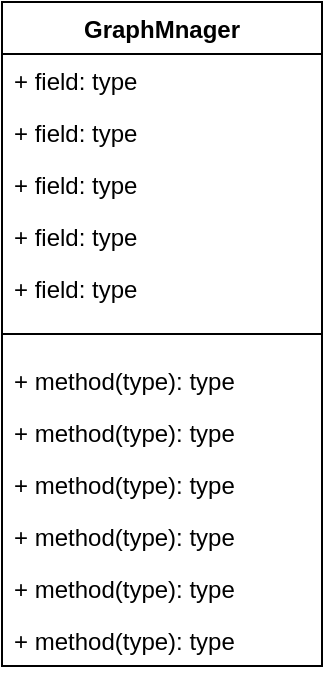 <mxfile version="20.8.16" type="device"><diagram name="Página-1" id="xmpRHpyeeAoT0MzJgOuO"><mxGraphModel dx="880" dy="531" grid="1" gridSize="10" guides="1" tooltips="1" connect="1" arrows="1" fold="1" page="1" pageScale="1" pageWidth="1169" pageHeight="827" math="0" shadow="0"><root><mxCell id="0"/><mxCell id="1" parent="0"/><mxCell id="pGkVvPzw9w6SAjTayJzB-1" value="GraphMnager" style="swimlane;fontStyle=1;align=center;verticalAlign=top;childLayout=stackLayout;horizontal=1;startSize=26;horizontalStack=0;resizeParent=1;resizeParentMax=0;resizeLast=0;collapsible=1;marginBottom=0;" vertex="1" parent="1"><mxGeometry x="260" y="186" width="160" height="332" as="geometry"/></mxCell><mxCell id="pGkVvPzw9w6SAjTayJzB-2" value="+ field: type" style="text;strokeColor=none;fillColor=none;align=left;verticalAlign=top;spacingLeft=4;spacingRight=4;overflow=hidden;rotatable=0;points=[[0,0.5],[1,0.5]];portConstraint=eastwest;" vertex="1" parent="pGkVvPzw9w6SAjTayJzB-1"><mxGeometry y="26" width="160" height="26" as="geometry"/></mxCell><mxCell id="pGkVvPzw9w6SAjTayJzB-14" value="+ field: type" style="text;strokeColor=none;fillColor=none;align=left;verticalAlign=top;spacingLeft=4;spacingRight=4;overflow=hidden;rotatable=0;points=[[0,0.5],[1,0.5]];portConstraint=eastwest;" vertex="1" parent="pGkVvPzw9w6SAjTayJzB-1"><mxGeometry y="52" width="160" height="26" as="geometry"/></mxCell><mxCell id="pGkVvPzw9w6SAjTayJzB-15" value="+ field: type" style="text;strokeColor=none;fillColor=none;align=left;verticalAlign=top;spacingLeft=4;spacingRight=4;overflow=hidden;rotatable=0;points=[[0,0.5],[1,0.5]];portConstraint=eastwest;" vertex="1" parent="pGkVvPzw9w6SAjTayJzB-1"><mxGeometry y="78" width="160" height="26" as="geometry"/></mxCell><mxCell id="pGkVvPzw9w6SAjTayJzB-16" value="+ field: type" style="text;strokeColor=none;fillColor=none;align=left;verticalAlign=top;spacingLeft=4;spacingRight=4;overflow=hidden;rotatable=0;points=[[0,0.5],[1,0.5]];portConstraint=eastwest;" vertex="1" parent="pGkVvPzw9w6SAjTayJzB-1"><mxGeometry y="104" width="160" height="26" as="geometry"/></mxCell><mxCell id="pGkVvPzw9w6SAjTayJzB-17" value="+ field: type" style="text;strokeColor=none;fillColor=none;align=left;verticalAlign=top;spacingLeft=4;spacingRight=4;overflow=hidden;rotatable=0;points=[[0,0.5],[1,0.5]];portConstraint=eastwest;" vertex="1" parent="pGkVvPzw9w6SAjTayJzB-1"><mxGeometry y="130" width="160" height="26" as="geometry"/></mxCell><mxCell id="pGkVvPzw9w6SAjTayJzB-3" value="" style="line;strokeWidth=1;fillColor=none;align=left;verticalAlign=middle;spacingTop=-1;spacingLeft=3;spacingRight=3;rotatable=0;labelPosition=right;points=[];portConstraint=eastwest;strokeColor=inherit;" vertex="1" parent="pGkVvPzw9w6SAjTayJzB-1"><mxGeometry y="156" width="160" height="20" as="geometry"/></mxCell><mxCell id="pGkVvPzw9w6SAjTayJzB-4" value="+ method(type): type" style="text;strokeColor=none;fillColor=none;align=left;verticalAlign=top;spacingLeft=4;spacingRight=4;overflow=hidden;rotatable=0;points=[[0,0.5],[1,0.5]];portConstraint=eastwest;" vertex="1" parent="pGkVvPzw9w6SAjTayJzB-1"><mxGeometry y="176" width="160" height="26" as="geometry"/></mxCell><mxCell id="pGkVvPzw9w6SAjTayJzB-7" value="+ method(type): type" style="text;strokeColor=none;fillColor=none;align=left;verticalAlign=top;spacingLeft=4;spacingRight=4;overflow=hidden;rotatable=0;points=[[0,0.5],[1,0.5]];portConstraint=eastwest;" vertex="1" parent="pGkVvPzw9w6SAjTayJzB-1"><mxGeometry y="202" width="160" height="26" as="geometry"/></mxCell><mxCell id="pGkVvPzw9w6SAjTayJzB-8" value="+ method(type): type" style="text;strokeColor=none;fillColor=none;align=left;verticalAlign=top;spacingLeft=4;spacingRight=4;overflow=hidden;rotatable=0;points=[[0,0.5],[1,0.5]];portConstraint=eastwest;" vertex="1" parent="pGkVvPzw9w6SAjTayJzB-1"><mxGeometry y="228" width="160" height="26" as="geometry"/></mxCell><mxCell id="pGkVvPzw9w6SAjTayJzB-9" value="+ method(type): type" style="text;strokeColor=none;fillColor=none;align=left;verticalAlign=top;spacingLeft=4;spacingRight=4;overflow=hidden;rotatable=0;points=[[0,0.5],[1,0.5]];portConstraint=eastwest;" vertex="1" parent="pGkVvPzw9w6SAjTayJzB-1"><mxGeometry y="254" width="160" height="26" as="geometry"/></mxCell><mxCell id="pGkVvPzw9w6SAjTayJzB-10" value="+ method(type): type" style="text;strokeColor=none;fillColor=none;align=left;verticalAlign=top;spacingLeft=4;spacingRight=4;overflow=hidden;rotatable=0;points=[[0,0.5],[1,0.5]];portConstraint=eastwest;" vertex="1" parent="pGkVvPzw9w6SAjTayJzB-1"><mxGeometry y="280" width="160" height="26" as="geometry"/></mxCell><mxCell id="pGkVvPzw9w6SAjTayJzB-11" value="+ method(type): type" style="text;strokeColor=none;fillColor=none;align=left;verticalAlign=top;spacingLeft=4;spacingRight=4;overflow=hidden;rotatable=0;points=[[0,0.5],[1,0.5]];portConstraint=eastwest;" vertex="1" parent="pGkVvPzw9w6SAjTayJzB-1"><mxGeometry y="306" width="160" height="26" as="geometry"/></mxCell></root></mxGraphModel></diagram></mxfile>